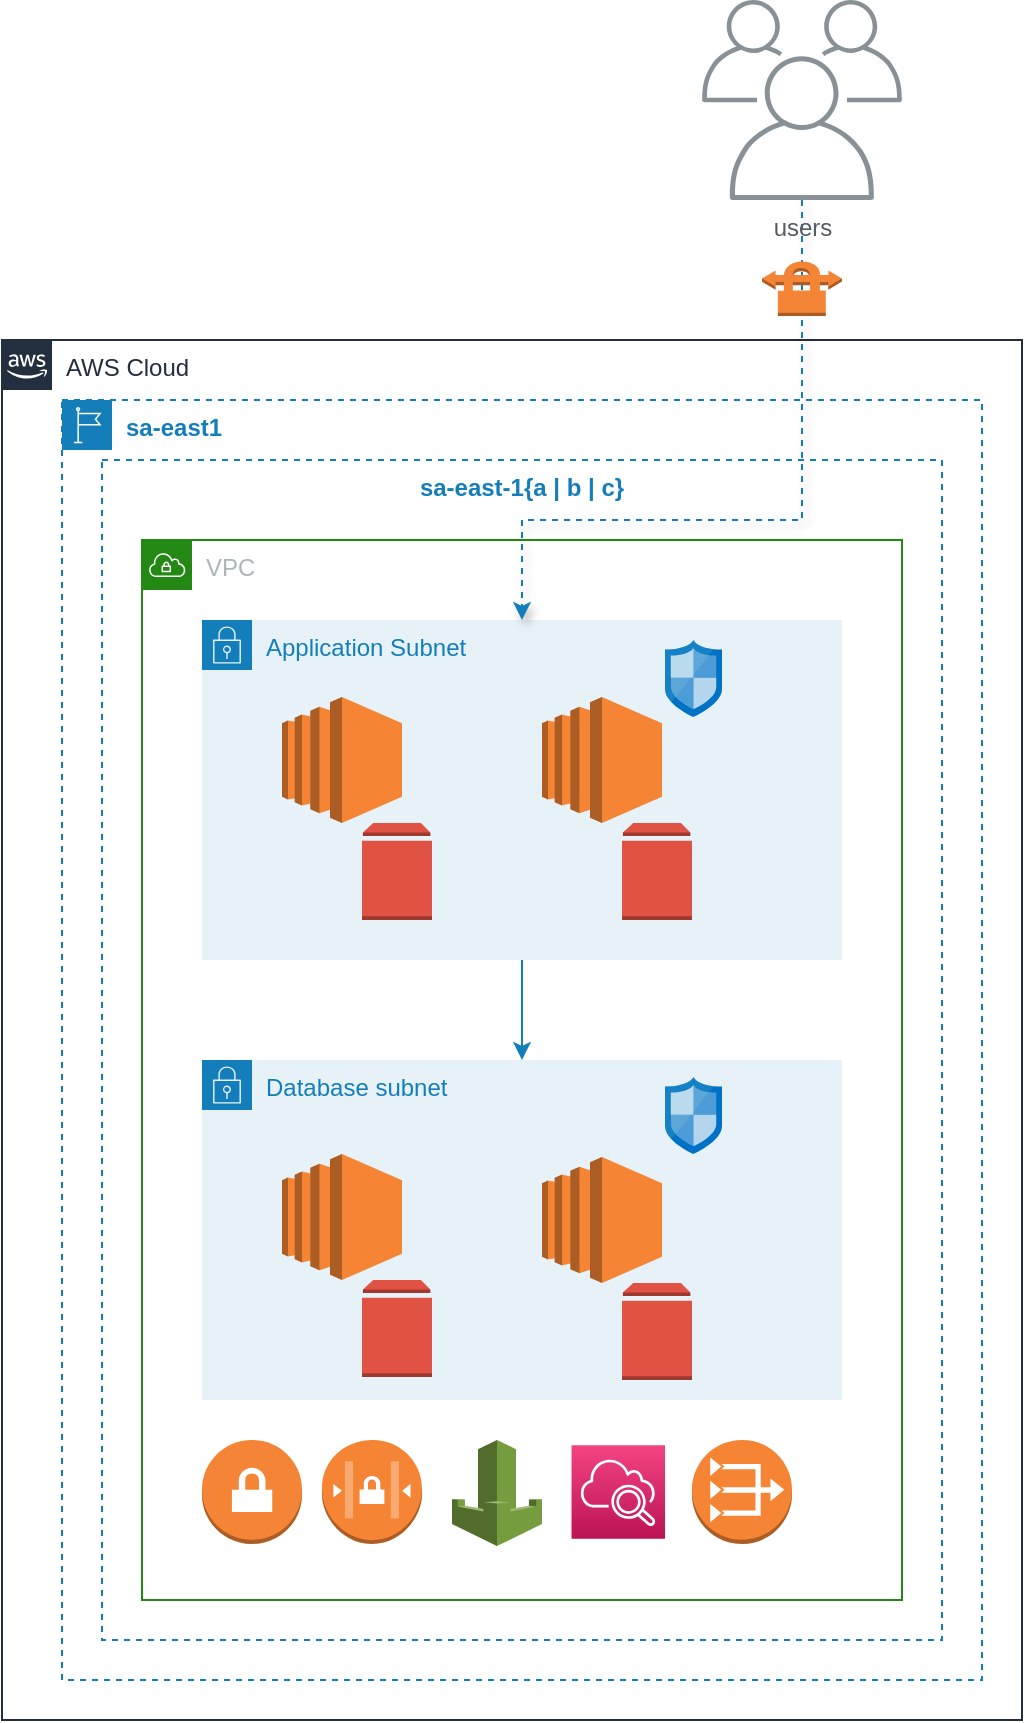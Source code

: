 <mxfile version="14.9.7" type="github">
  <diagram id="A-8zLL9_sNCvFxYt3CWV" name="Page-1">
    <mxGraphModel dx="1298" dy="756" grid="1" gridSize="10" guides="1" tooltips="1" connect="1" arrows="1" fold="1" page="1" pageScale="1" pageWidth="850" pageHeight="1100" math="0" shadow="0">
      <root>
        <mxCell id="0" />
        <mxCell id="1" parent="0" />
        <mxCell id="0PGPnt0f0jF0ZXQUyRv5-21" value="AWS Cloud" style="points=[[0,0],[0.25,0],[0.5,0],[0.75,0],[1,0],[1,0.25],[1,0.5],[1,0.75],[1,1],[0.75,1],[0.5,1],[0.25,1],[0,1],[0,0.75],[0,0.5],[0,0.25]];outlineConnect=0;gradientColor=none;html=1;whiteSpace=wrap;fontSize=12;fontStyle=0;shape=mxgraph.aws4.group;grIcon=mxgraph.aws4.group_aws_cloud_alt;strokeColor=#232F3E;fillColor=none;verticalAlign=top;align=left;spacingLeft=30;fontColor=#232F3E;dashed=0;" vertex="1" parent="1">
          <mxGeometry x="190" y="220" width="510" height="690" as="geometry" />
        </mxCell>
        <mxCell id="0PGPnt0f0jF0ZXQUyRv5-3" value="&lt;b&gt;sa-east1&lt;/b&gt;" style="points=[[0,0],[0.25,0],[0.5,0],[0.75,0],[1,0],[1,0.25],[1,0.5],[1,0.75],[1,1],[0.75,1],[0.5,1],[0.25,1],[0,1],[0,0.75],[0,0.5],[0,0.25]];outlineConnect=0;gradientColor=none;html=1;whiteSpace=wrap;fontSize=12;fontStyle=0;shape=mxgraph.aws4.group;grIcon=mxgraph.aws4.group_region;strokeColor=#147EBA;fillColor=none;verticalAlign=top;align=left;spacingLeft=30;fontColor=#147EBA;dashed=1;" vertex="1" parent="1">
          <mxGeometry x="220" y="250" width="460" height="640" as="geometry" />
        </mxCell>
        <mxCell id="0PGPnt0f0jF0ZXQUyRv5-1" value="sa-east-1{a | b | c}" style="fillColor=none;strokeColor=#147EBA;dashed=1;verticalAlign=top;fontStyle=1;fontColor=#147EBA;" vertex="1" parent="1">
          <mxGeometry x="240" y="280" width="420" height="590" as="geometry" />
        </mxCell>
        <mxCell id="_YScUZxaxv9jTKmD59aY-2" value="VPC" style="points=[[0,0],[0.25,0],[0.5,0],[0.75,0],[1,0],[1,0.25],[1,0.5],[1,0.75],[1,1],[0.75,1],[0.5,1],[0.25,1],[0,1],[0,0.75],[0,0.5],[0,0.25]];outlineConnect=0;gradientColor=none;html=1;whiteSpace=wrap;fontSize=12;fontStyle=0;shape=mxgraph.aws4.group;grIcon=mxgraph.aws4.group_vpc;strokeColor=#248814;fillColor=none;verticalAlign=top;align=left;spacingLeft=30;fontColor=#AAB7B8;dashed=0;" parent="1" vertex="1">
          <mxGeometry x="260" y="320" width="380" height="530" as="geometry" />
        </mxCell>
        <mxCell id="_YScUZxaxv9jTKmD59aY-15" style="edgeStyle=orthogonalEdgeStyle;rounded=0;orthogonalLoop=1;jettySize=auto;html=1;entryX=0.5;entryY=0;entryDx=0;entryDy=0;strokeColor=#147EBA;" parent="1" source="_YScUZxaxv9jTKmD59aY-10" target="_YScUZxaxv9jTKmD59aY-4" edge="1">
          <mxGeometry relative="1" as="geometry" />
        </mxCell>
        <mxCell id="_YScUZxaxv9jTKmD59aY-10" value="Application Subnet" style="points=[[0,0],[0.25,0],[0.5,0],[0.75,0],[1,0],[1,0.25],[1,0.5],[1,0.75],[1,1],[0.75,1],[0.5,1],[0.25,1],[0,1],[0,0.75],[0,0.5],[0,0.25]];outlineConnect=0;html=1;whiteSpace=wrap;fontSize=12;fontStyle=0;shape=mxgraph.aws4.group;grIcon=mxgraph.aws4.group_security_group;grStroke=0;strokeColor=#147EBA;fillColor=#E6F2F8;verticalAlign=top;align=left;spacingLeft=30;fontColor=#147EBA;dashed=0;" parent="1" vertex="1">
          <mxGeometry x="290" y="360" width="320" height="170" as="geometry" />
        </mxCell>
        <mxCell id="_YScUZxaxv9jTKmD59aY-4" value="Database subnet" style="points=[[0,0],[0.25,0],[0.5,0],[0.75,0],[1,0],[1,0.25],[1,0.5],[1,0.75],[1,1],[0.75,1],[0.5,1],[0.25,1],[0,1],[0,0.75],[0,0.5],[0,0.25]];outlineConnect=0;html=1;whiteSpace=wrap;fontSize=12;fontStyle=0;shape=mxgraph.aws4.group;grIcon=mxgraph.aws4.group_security_group;grStroke=0;strokeColor=#147EBA;fillColor=#E6F2F8;verticalAlign=top;align=left;spacingLeft=30;fontColor=#147EBA;dashed=0;" parent="1" vertex="1">
          <mxGeometry x="290" y="580" width="320" height="170" as="geometry" />
        </mxCell>
        <mxCell id="_YScUZxaxv9jTKmD59aY-5" value="" style="outlineConnect=0;dashed=0;verticalLabelPosition=bottom;verticalAlign=top;align=center;html=1;shape=mxgraph.aws3.ec2;fillColor=#F58534;gradientColor=none;" parent="1" vertex="1">
          <mxGeometry x="330" y="398.5" width="60" height="63" as="geometry" />
        </mxCell>
        <mxCell id="_YScUZxaxv9jTKmD59aY-6" value="" style="outlineConnect=0;dashed=0;verticalLabelPosition=bottom;verticalAlign=top;align=center;html=1;shape=mxgraph.aws3.ec2;fillColor=#F58534;gradientColor=none;" parent="1" vertex="1">
          <mxGeometry x="460" y="398.5" width="60" height="63" as="geometry" />
        </mxCell>
        <mxCell id="_YScUZxaxv9jTKmD59aY-7" value="" style="outlineConnect=0;dashed=0;verticalLabelPosition=bottom;verticalAlign=top;align=center;html=1;shape=mxgraph.aws3.ec2;fillColor=#F58534;gradientColor=none;" parent="1" vertex="1">
          <mxGeometry x="330" y="627" width="60" height="63" as="geometry" />
        </mxCell>
        <mxCell id="_YScUZxaxv9jTKmD59aY-8" value="" style="outlineConnect=0;dashed=0;verticalLabelPosition=bottom;verticalAlign=top;align=center;html=1;shape=mxgraph.aws3.ec2;fillColor=#F58534;gradientColor=none;" parent="1" vertex="1">
          <mxGeometry x="460" y="628.5" width="60" height="63" as="geometry" />
        </mxCell>
        <mxCell id="_YScUZxaxv9jTKmD59aY-12" value="" style="aspect=fixed;html=1;points=[];align=center;image;fontSize=12;image=img/lib/mscae/Network_Security_Groups_Classic.svg;" parent="1" vertex="1">
          <mxGeometry x="521.51" y="588.5" width="28.49" height="38.5" as="geometry" />
        </mxCell>
        <mxCell id="_YScUZxaxv9jTKmD59aY-13" value="" style="aspect=fixed;html=1;points=[];align=center;image;fontSize=12;image=img/lib/mscae/Network_Security_Groups_Classic.svg;" parent="1" vertex="1">
          <mxGeometry x="521.51" y="370" width="28.49" height="38.5" as="geometry" />
        </mxCell>
        <mxCell id="0PGPnt0f0jF0ZXQUyRv5-4" value="" style="outlineConnect=0;dashed=0;verticalLabelPosition=bottom;verticalAlign=top;align=center;html=1;shape=mxgraph.aws3.volume;fillColor=#E05243;gradientColor=none;" vertex="1" parent="1">
          <mxGeometry x="370" y="461.5" width="35" height="48.5" as="geometry" />
        </mxCell>
        <mxCell id="0PGPnt0f0jF0ZXQUyRv5-25" style="edgeStyle=orthogonalEdgeStyle;rounded=0;orthogonalLoop=1;jettySize=auto;html=1;entryX=0.5;entryY=0;entryDx=0;entryDy=0;shadow=1;dashed=1;strokeColor=#147EBA;" edge="1" parent="1" source="0PGPnt0f0jF0ZXQUyRv5-10" target="_YScUZxaxv9jTKmD59aY-10">
          <mxGeometry relative="1" as="geometry">
            <Array as="points">
              <mxPoint x="590" y="310" />
              <mxPoint x="450" y="310" />
            </Array>
          </mxGeometry>
        </mxCell>
        <mxCell id="0PGPnt0f0jF0ZXQUyRv5-10" value="users" style="outlineConnect=0;gradientColor=none;fontColor=#545B64;strokeColor=none;fillColor=#879196;dashed=0;verticalLabelPosition=bottom;verticalAlign=top;align=center;html=1;fontSize=12;fontStyle=0;aspect=fixed;shape=mxgraph.aws4.illustration_users;pointerEvents=1" vertex="1" parent="1">
          <mxGeometry x="540" y="50" width="100" height="100" as="geometry" />
        </mxCell>
        <mxCell id="0PGPnt0f0jF0ZXQUyRv5-11" value="" style="outlineConnect=0;dashed=0;verticalLabelPosition=bottom;verticalAlign=top;align=center;html=1;shape=mxgraph.aws3.volume;fillColor=#E05243;gradientColor=none;" vertex="1" parent="1">
          <mxGeometry x="370" y="690" width="35" height="48.5" as="geometry" />
        </mxCell>
        <mxCell id="0PGPnt0f0jF0ZXQUyRv5-12" value="" style="outlineConnect=0;dashed=0;verticalLabelPosition=bottom;verticalAlign=top;align=center;html=1;shape=mxgraph.aws3.volume;fillColor=#E05243;gradientColor=none;" vertex="1" parent="1">
          <mxGeometry x="500" y="691.5" width="35" height="48.5" as="geometry" />
        </mxCell>
        <mxCell id="0PGPnt0f0jF0ZXQUyRv5-13" value="" style="outlineConnect=0;dashed=0;verticalLabelPosition=bottom;verticalAlign=top;align=center;html=1;shape=mxgraph.aws3.volume;fillColor=#E05243;gradientColor=none;" vertex="1" parent="1">
          <mxGeometry x="500" y="461.5" width="35" height="48.5" as="geometry" />
        </mxCell>
        <mxCell id="0PGPnt0f0jF0ZXQUyRv5-14" value="" style="outlineConnect=0;dashed=0;verticalLabelPosition=bottom;verticalAlign=top;align=center;html=1;shape=mxgraph.aws3.vpn_gateway;fillColor=#F58536;gradientColor=none;" vertex="1" parent="1">
          <mxGeometry x="290" y="770" width="50" height="52" as="geometry" />
        </mxCell>
        <mxCell id="0PGPnt0f0jF0ZXQUyRv5-17" value="" style="outlineConnect=0;dashed=0;verticalLabelPosition=bottom;verticalAlign=top;align=center;html=1;shape=mxgraph.aws3.network_access_controllist;fillColor=#F58534;gradientColor=none;" vertex="1" parent="1">
          <mxGeometry x="350" y="770" width="50" height="52" as="geometry" />
        </mxCell>
        <mxCell id="0PGPnt0f0jF0ZXQUyRv5-18" value="" style="outlineConnect=0;dashed=0;verticalLabelPosition=bottom;verticalAlign=top;align=center;html=1;shape=mxgraph.aws3.vpn_connection;fillColor=#F58536;gradientColor=none;" vertex="1" parent="1">
          <mxGeometry x="570" y="180" width="40" height="28" as="geometry" />
        </mxCell>
        <mxCell id="0PGPnt0f0jF0ZXQUyRv5-24" value="" style="points=[[0,0,0],[0.25,0,0],[0.5,0,0],[0.75,0,0],[1,0,0],[0,1,0],[0.25,1,0],[0.5,1,0],[0.75,1,0],[1,1,0],[0,0.25,0],[0,0.5,0],[0,0.75,0],[1,0.25,0],[1,0.5,0],[1,0.75,0]];points=[[0,0,0],[0.25,0,0],[0.5,0,0],[0.75,0,0],[1,0,0],[0,1,0],[0.25,1,0],[0.5,1,0],[0.75,1,0],[1,1,0],[0,0.25,0],[0,0.5,0],[0,0.75,0],[1,0.25,0],[1,0.5,0],[1,0.75,0]];outlineConnect=0;fontColor=#232F3E;gradientColor=#F34482;gradientDirection=north;fillColor=#BC1356;strokeColor=#ffffff;dashed=0;verticalLabelPosition=bottom;verticalAlign=top;align=center;html=1;fontSize=12;fontStyle=0;aspect=fixed;shape=mxgraph.aws4.resourceIcon;resIcon=mxgraph.aws4.cloudwatch_2;" vertex="1" parent="1">
          <mxGeometry x="474.76" y="772.63" width="46.75" height="46.75" as="geometry" />
        </mxCell>
        <mxCell id="0PGPnt0f0jF0ZXQUyRv5-26" value="" style="outlineConnect=0;dashed=0;verticalLabelPosition=bottom;verticalAlign=top;align=center;html=1;shape=mxgraph.aws3.waf;fillColor=#759C3E;gradientColor=none;" vertex="1" parent="1">
          <mxGeometry x="415" y="770" width="45" height="53" as="geometry" />
        </mxCell>
        <mxCell id="0PGPnt0f0jF0ZXQUyRv5-27" value="" style="outlineConnect=0;dashed=0;verticalLabelPosition=bottom;verticalAlign=top;align=center;html=1;shape=mxgraph.aws3.vpc_nat_gateway;fillColor=#F58534;gradientColor=none;" vertex="1" parent="1">
          <mxGeometry x="535" y="770" width="50" height="52" as="geometry" />
        </mxCell>
      </root>
    </mxGraphModel>
  </diagram>
</mxfile>
